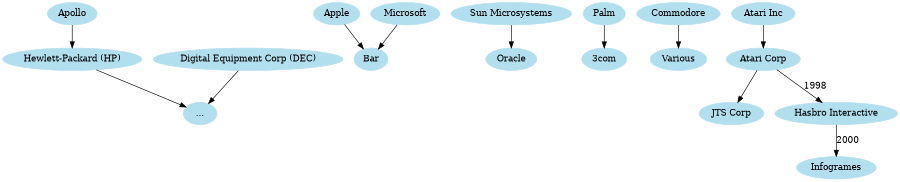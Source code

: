 digraph techcompanies {
    size="6,6";
    node [color=lightblue2, style=filled];
    "Apollo" -> "Hewlett-Packard (HP)"; /* Founded 1980, Acquired 1989 */
    "Digital Equipment Corp (DEC)" -> "...";
    "Hewlett-Packard (HP)" -> "...";
    "Apple" -> "Bar";
    "Microsoft" -> "Bar";
    "Sun Microsystems" -> "Oracle";
    "Palm" -> "3com";
    "Commodore" -> "Various";
    "Atari Inc" -> "Atari Corp";
    "Atari Corp" -> "JTS Corp";
    "Atari Corp" -> "Hasbro Interactive" [label="1998"];
    "Hasbro Interactive" -> "Infogrames" [label="2000"];

}